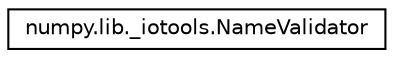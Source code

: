 digraph "Graphical Class Hierarchy"
{
 // LATEX_PDF_SIZE
  edge [fontname="Helvetica",fontsize="10",labelfontname="Helvetica",labelfontsize="10"];
  node [fontname="Helvetica",fontsize="10",shape=record];
  rankdir="LR";
  Node0 [label="numpy.lib._iotools.NameValidator",height=0.2,width=0.4,color="black", fillcolor="white", style="filled",URL="$classnumpy_1_1lib_1_1__iotools_1_1NameValidator.html",tooltip=" "];
}
